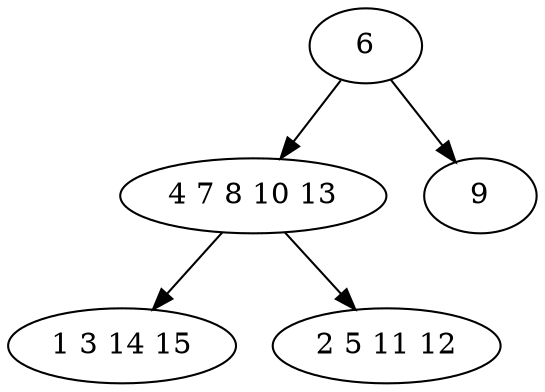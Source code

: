digraph true_tree {
	"0" -> "1"
	"1" -> "2"
	"0" -> "3"
	"1" -> "4"
	"0" [label="6"];
	"1" [label="4 7 8 10 13"];
	"2" [label="1 3 14 15"];
	"3" [label="9"];
	"4" [label="2 5 11 12"];
}
